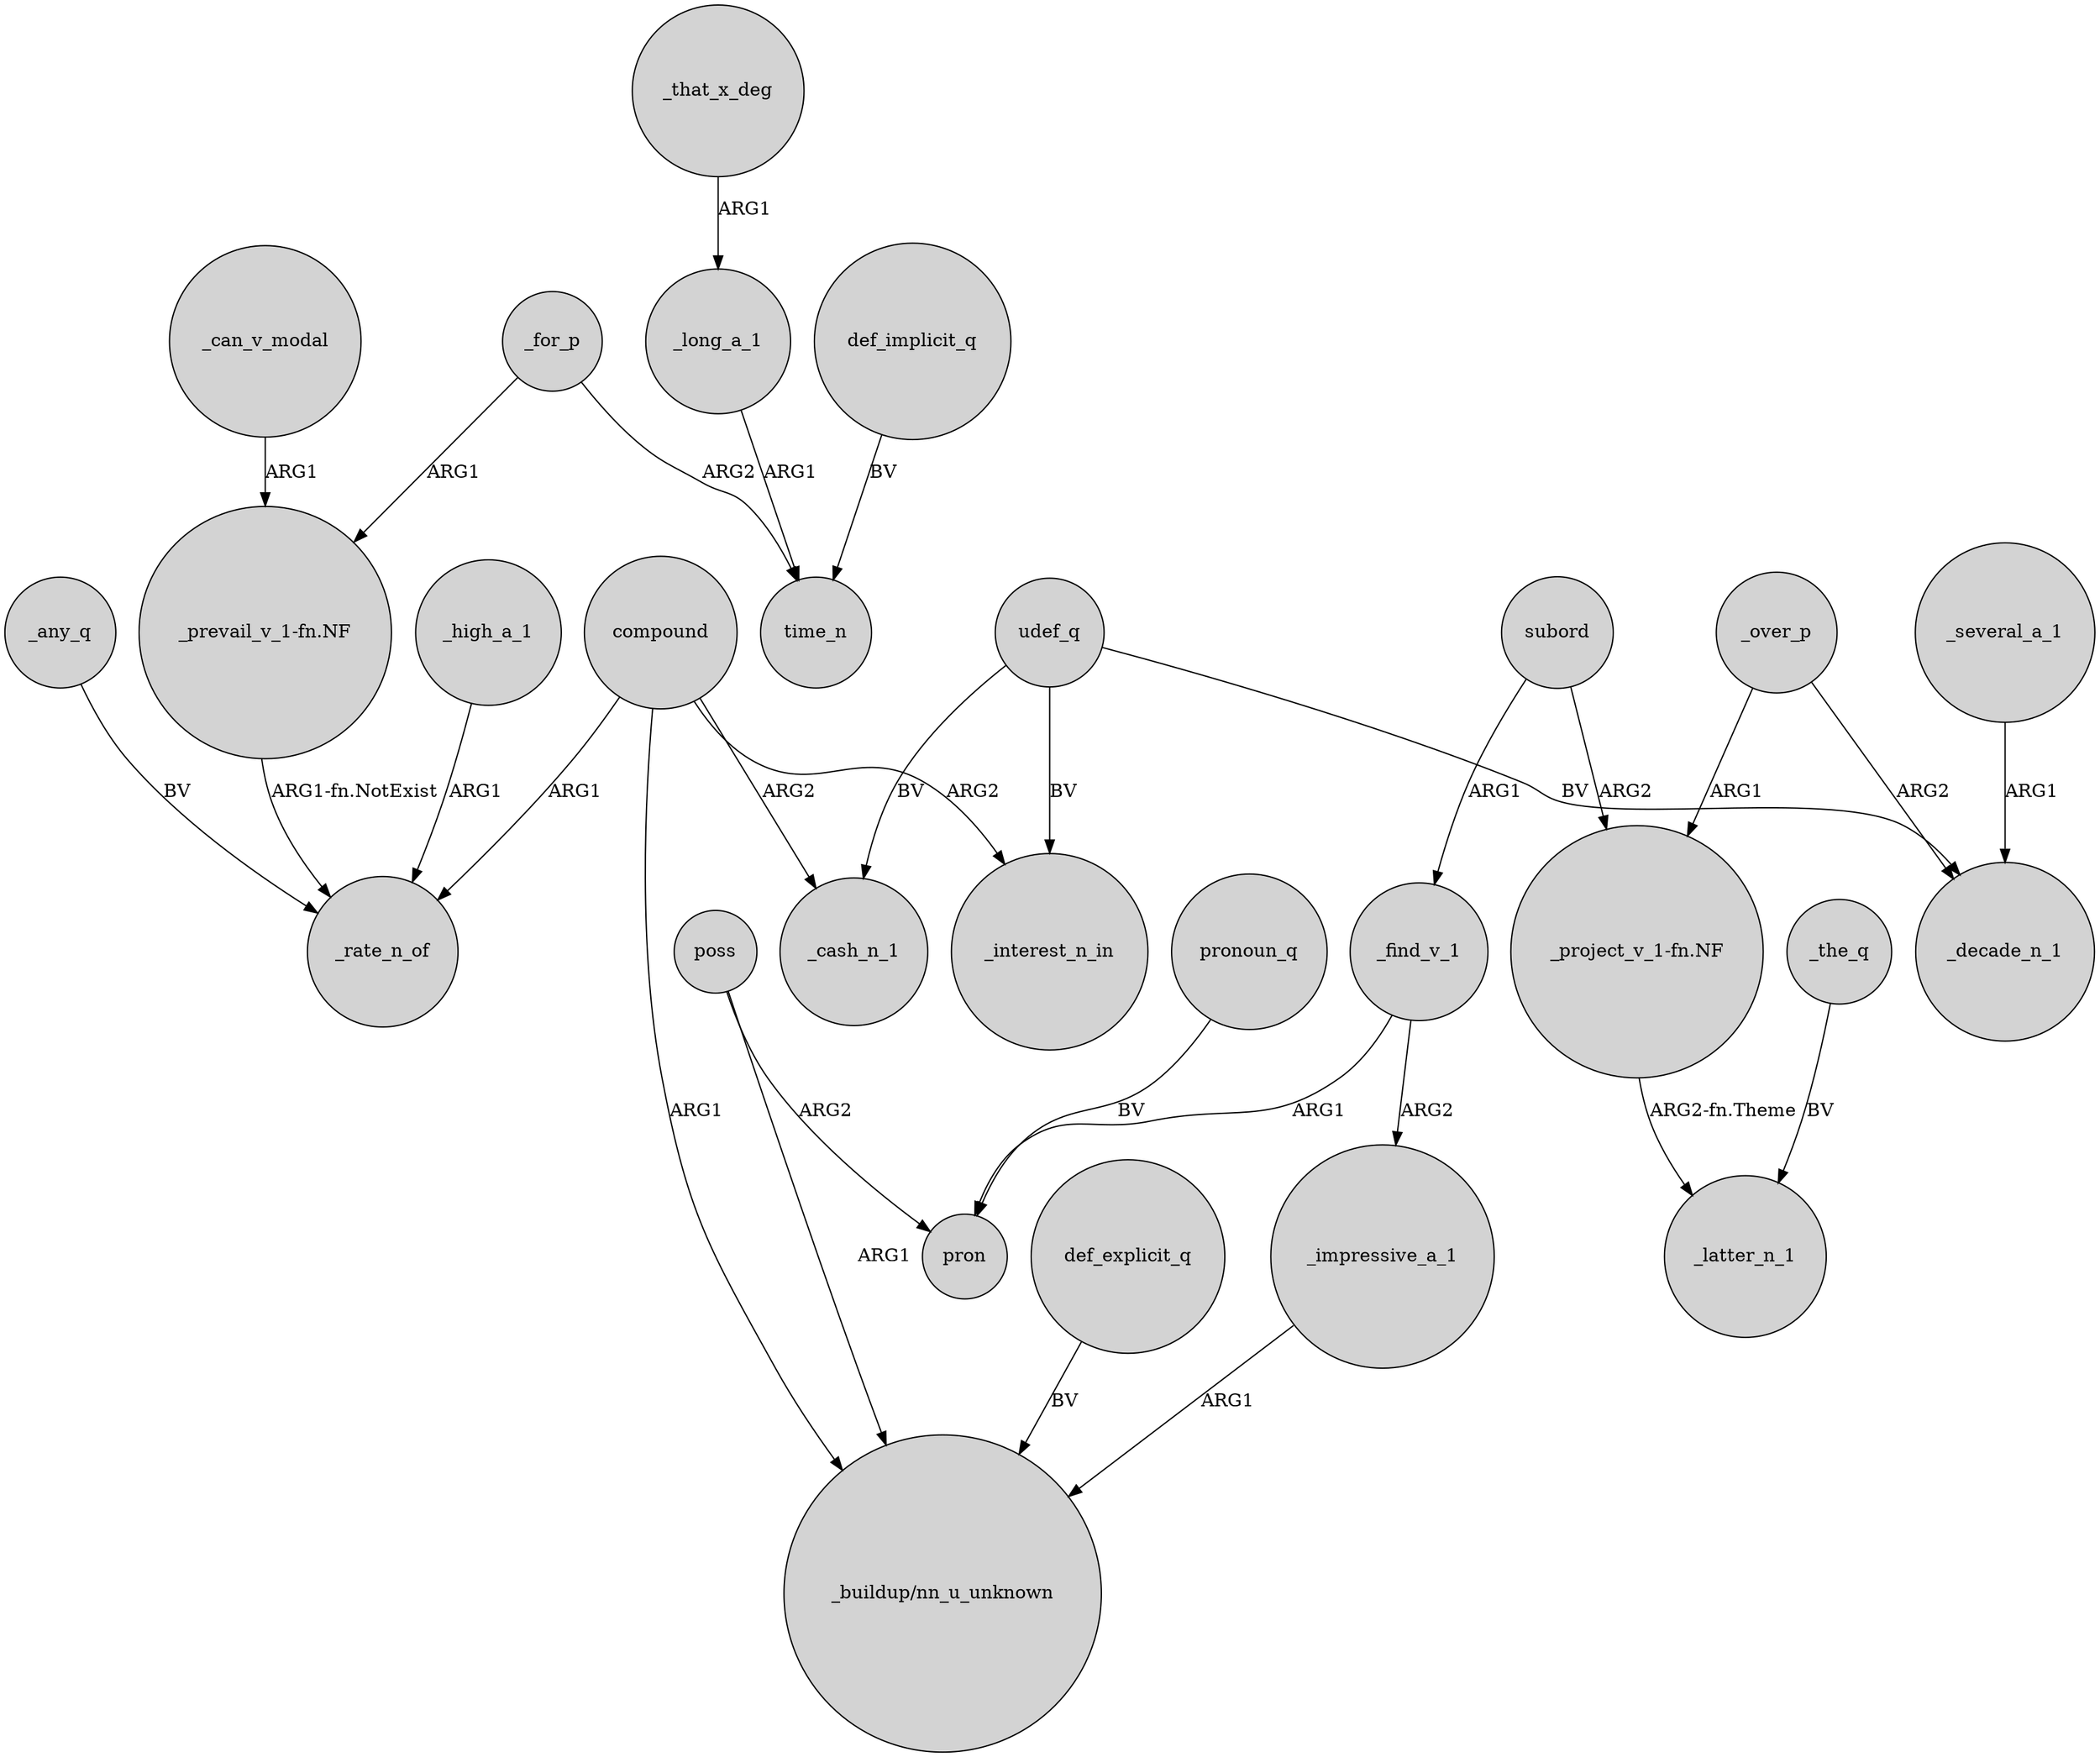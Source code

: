 digraph {
	node [shape=circle style=filled]
	_any_q -> _rate_n_of [label=BV]
	_for_p -> "_prevail_v_1-fn.NF" [label=ARG1]
	_over_p -> _decade_n_1 [label=ARG2]
	_for_p -> time_n [label=ARG2]
	poss -> "_buildup/nn_u_unknown" [label=ARG1]
	poss -> pron [label=ARG2]
	def_implicit_q -> time_n [label=BV]
	udef_q -> _cash_n_1 [label=BV]
	"_prevail_v_1-fn.NF" -> _rate_n_of [label="ARG1-fn.NotExist"]
	subord -> "_project_v_1-fn.NF" [label=ARG2]
	compound -> _rate_n_of [label=ARG1]
	_that_x_deg -> _long_a_1 [label=ARG1]
	udef_q -> _interest_n_in [label=BV]
	_over_p -> "_project_v_1-fn.NF" [label=ARG1]
	udef_q -> _decade_n_1 [label=BV]
	_impressive_a_1 -> "_buildup/nn_u_unknown" [label=ARG1]
	compound -> _interest_n_in [label=ARG2]
	_the_q -> _latter_n_1 [label=BV]
	_find_v_1 -> pron [label=ARG1]
	_long_a_1 -> time_n [label=ARG1]
	def_explicit_q -> "_buildup/nn_u_unknown" [label=BV]
	pronoun_q -> pron [label=BV]
	_high_a_1 -> _rate_n_of [label=ARG1]
	_can_v_modal -> "_prevail_v_1-fn.NF" [label=ARG1]
	subord -> _find_v_1 [label=ARG1]
	compound -> "_buildup/nn_u_unknown" [label=ARG1]
	compound -> _cash_n_1 [label=ARG2]
	_several_a_1 -> _decade_n_1 [label=ARG1]
	"_project_v_1-fn.NF" -> _latter_n_1 [label="ARG2-fn.Theme"]
	_find_v_1 -> _impressive_a_1 [label=ARG2]
}
